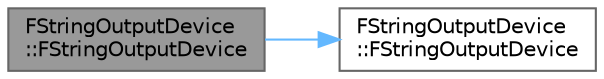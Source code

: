 digraph "FStringOutputDevice::FStringOutputDevice"
{
 // INTERACTIVE_SVG=YES
 // LATEX_PDF_SIZE
  bgcolor="transparent";
  edge [fontname=Helvetica,fontsize=10,labelfontname=Helvetica,labelfontsize=10];
  node [fontname=Helvetica,fontsize=10,shape=box,height=0.2,width=0.4];
  rankdir="LR";
  Node1 [id="Node000001",label="FStringOutputDevice\l::FStringOutputDevice",height=0.2,width=0.4,color="gray40", fillcolor="grey60", style="filled", fontcolor="black",tooltip=" "];
  Node1 -> Node2 [id="edge1_Node000001_Node000002",color="steelblue1",style="solid",tooltip=" "];
  Node2 [id="Node000002",label="FStringOutputDevice\l::FStringOutputDevice",height=0.2,width=0.4,color="grey40", fillcolor="white", style="filled",URL="$d0/d71/classFStringOutputDevice.html#a5cb4526bf9a3f19e83f75a075602a96c",tooltip=" "];
}
